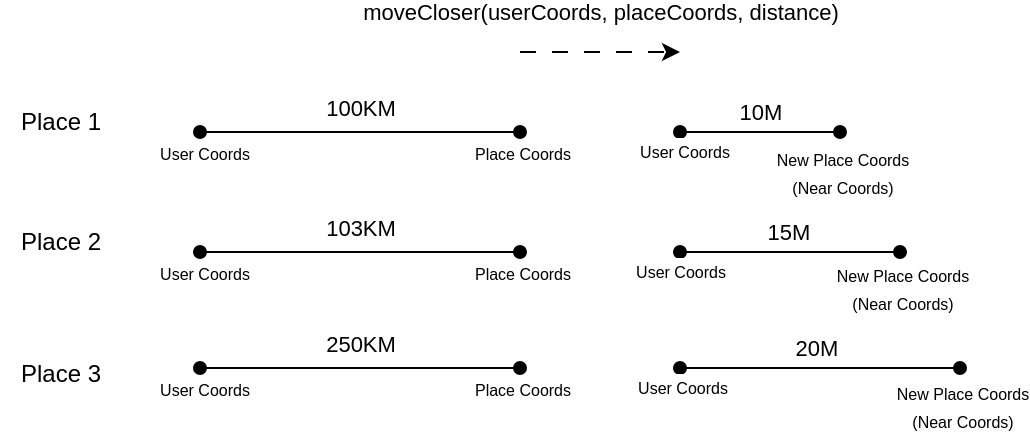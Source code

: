 <mxfile version="24.7.14">
  <diagram name="Page-1" id="0x5G_Dg7lYu9P7C7DuZz">
    <mxGraphModel dx="812" dy="456" grid="1" gridSize="10" guides="1" tooltips="1" connect="1" arrows="1" fold="1" page="1" pageScale="1" pageWidth="850" pageHeight="1100" math="0" shadow="0">
      <root>
        <mxCell id="0" />
        <mxCell id="1" parent="0" />
        <mxCell id="OoPwqm71YYaU8E5qXUv5-4" value="" style="endArrow=oval;html=1;rounded=0;startArrow=oval;startFill=1;endFill=1;" edge="1" parent="1">
          <mxGeometry width="50" height="50" relative="1" as="geometry">
            <mxPoint x="140" y="240" as="sourcePoint" />
            <mxPoint x="300" y="240" as="targetPoint" />
          </mxGeometry>
        </mxCell>
        <mxCell id="OoPwqm71YYaU8E5qXUv5-7" value="&lt;font style=&quot;font-size: 8px;&quot;&gt;User Coords&lt;/font&gt;" style="edgeLabel;html=1;align=center;verticalAlign=middle;resizable=0;points=[];" vertex="1" connectable="0" parent="OoPwqm71YYaU8E5qXUv5-4">
          <mxGeometry x="-0.705" relative="1" as="geometry">
            <mxPoint x="-22" y="10" as="offset" />
          </mxGeometry>
        </mxCell>
        <mxCell id="OoPwqm71YYaU8E5qXUv5-8" value="&lt;font style=&quot;font-size: 8px;&quot;&gt;Place Coords&lt;/font&gt;" style="edgeLabel;html=1;align=center;verticalAlign=middle;resizable=0;points=[];" vertex="1" connectable="0" parent="OoPwqm71YYaU8E5qXUv5-4">
          <mxGeometry x="0.268" y="1" relative="1" as="geometry">
            <mxPoint x="59" y="11" as="offset" />
          </mxGeometry>
        </mxCell>
        <mxCell id="OoPwqm71YYaU8E5qXUv5-9" value="100KM" style="edgeLabel;html=1;align=center;verticalAlign=middle;resizable=0;points=[];" vertex="1" connectable="0" parent="OoPwqm71YYaU8E5qXUv5-4">
          <mxGeometry x="0.067" relative="1" as="geometry">
            <mxPoint x="-6" y="-12" as="offset" />
          </mxGeometry>
        </mxCell>
        <mxCell id="OoPwqm71YYaU8E5qXUv5-5" value="" style="endArrow=oval;html=1;rounded=0;startArrow=oval;startFill=1;endFill=1;" edge="1" parent="1">
          <mxGeometry width="50" height="50" relative="1" as="geometry">
            <mxPoint x="380" y="240" as="sourcePoint" />
            <mxPoint x="460" y="240" as="targetPoint" />
          </mxGeometry>
        </mxCell>
        <mxCell id="OoPwqm71YYaU8E5qXUv5-13" value="10M" style="edgeLabel;html=1;align=center;verticalAlign=middle;resizable=0;points=[];" vertex="1" connectable="0" parent="OoPwqm71YYaU8E5qXUv5-5">
          <mxGeometry x="-0.063" y="2" relative="1" as="geometry">
            <mxPoint x="2" y="-8" as="offset" />
          </mxGeometry>
        </mxCell>
        <mxCell id="OoPwqm71YYaU8E5qXUv5-14" value="&lt;font style=&quot;font-size: 8px;&quot;&gt;User Coords&lt;/font&gt;" style="edgeLabel;html=1;align=center;verticalAlign=middle;resizable=0;points=[];" vertex="1" connectable="0" parent="OoPwqm71YYaU8E5qXUv5-5">
          <mxGeometry x="-0.524" y="2" relative="1" as="geometry">
            <mxPoint x="-17" y="11" as="offset" />
          </mxGeometry>
        </mxCell>
        <mxCell id="OoPwqm71YYaU8E5qXUv5-15" value="&lt;font style=&quot;font-size: 8px;&quot;&gt;New Place Coords&lt;/font&gt;&lt;div&gt;&lt;font style=&quot;font-size: 8px;&quot;&gt;(Near Coords)&lt;/font&gt;&lt;/div&gt;" style="edgeLabel;html=1;align=center;verticalAlign=middle;resizable=0;points=[];" vertex="1" connectable="0" parent="OoPwqm71YYaU8E5qXUv5-5">
          <mxGeometry x="0.607" y="-1" relative="1" as="geometry">
            <mxPoint x="16" y="19" as="offset" />
          </mxGeometry>
        </mxCell>
        <mxCell id="OoPwqm71YYaU8E5qXUv5-10" value="" style="endArrow=classic;html=1;rounded=0;dashed=1;dashPattern=8 8;" edge="1" parent="1">
          <mxGeometry width="50" height="50" relative="1" as="geometry">
            <mxPoint x="300" y="200" as="sourcePoint" />
            <mxPoint x="380" y="200" as="targetPoint" />
          </mxGeometry>
        </mxCell>
        <mxCell id="OoPwqm71YYaU8E5qXUv5-12" value="moveCloser(userCoords, placeCoords, distance)" style="edgeLabel;html=1;align=center;verticalAlign=middle;resizable=0;points=[];" vertex="1" connectable="0" parent="OoPwqm71YYaU8E5qXUv5-10">
          <mxGeometry x="-0.076" y="-1" relative="1" as="geometry">
            <mxPoint x="3" y="-21" as="offset" />
          </mxGeometry>
        </mxCell>
        <mxCell id="OoPwqm71YYaU8E5qXUv5-16" value="Place 1" style="text;html=1;align=center;verticalAlign=middle;resizable=0;points=[];autosize=1;strokeColor=none;fillColor=none;" vertex="1" parent="1">
          <mxGeometry x="40" y="220" width="60" height="30" as="geometry" />
        </mxCell>
        <mxCell id="OoPwqm71YYaU8E5qXUv5-17" value="" style="endArrow=oval;html=1;rounded=0;startArrow=oval;startFill=1;endFill=1;" edge="1" parent="1">
          <mxGeometry width="50" height="50" relative="1" as="geometry">
            <mxPoint x="140" y="300" as="sourcePoint" />
            <mxPoint x="300" y="300" as="targetPoint" />
          </mxGeometry>
        </mxCell>
        <mxCell id="OoPwqm71YYaU8E5qXUv5-18" value="&lt;font style=&quot;font-size: 8px;&quot;&gt;User Coords&lt;/font&gt;" style="edgeLabel;html=1;align=center;verticalAlign=middle;resizable=0;points=[];" vertex="1" connectable="0" parent="OoPwqm71YYaU8E5qXUv5-17">
          <mxGeometry x="-0.705" relative="1" as="geometry">
            <mxPoint x="-22" y="10" as="offset" />
          </mxGeometry>
        </mxCell>
        <mxCell id="OoPwqm71YYaU8E5qXUv5-19" value="&lt;font style=&quot;font-size: 8px;&quot;&gt;Place Coords&lt;/font&gt;" style="edgeLabel;html=1;align=center;verticalAlign=middle;resizable=0;points=[];" vertex="1" connectable="0" parent="OoPwqm71YYaU8E5qXUv5-17">
          <mxGeometry x="0.268" y="1" relative="1" as="geometry">
            <mxPoint x="59" y="11" as="offset" />
          </mxGeometry>
        </mxCell>
        <mxCell id="OoPwqm71YYaU8E5qXUv5-20" value="103KM" style="edgeLabel;html=1;align=center;verticalAlign=middle;resizable=0;points=[];" vertex="1" connectable="0" parent="OoPwqm71YYaU8E5qXUv5-17">
          <mxGeometry x="0.067" relative="1" as="geometry">
            <mxPoint x="-6" y="-12" as="offset" />
          </mxGeometry>
        </mxCell>
        <mxCell id="OoPwqm71YYaU8E5qXUv5-21" value="" style="endArrow=oval;html=1;rounded=0;startArrow=oval;startFill=1;endFill=1;" edge="1" parent="1">
          <mxGeometry width="50" height="50" relative="1" as="geometry">
            <mxPoint x="380" y="300" as="sourcePoint" />
            <mxPoint x="490" y="300" as="targetPoint" />
          </mxGeometry>
        </mxCell>
        <mxCell id="OoPwqm71YYaU8E5qXUv5-22" value="15M" style="edgeLabel;html=1;align=center;verticalAlign=middle;resizable=0;points=[];" vertex="1" connectable="0" parent="OoPwqm71YYaU8E5qXUv5-21">
          <mxGeometry x="-0.063" y="2" relative="1" as="geometry">
            <mxPoint x="2" y="-8" as="offset" />
          </mxGeometry>
        </mxCell>
        <mxCell id="OoPwqm71YYaU8E5qXUv5-23" value="&lt;font style=&quot;font-size: 8px;&quot;&gt;User Coords&lt;/font&gt;" style="edgeLabel;html=1;align=center;verticalAlign=middle;resizable=0;points=[];" vertex="1" connectable="0" parent="OoPwqm71YYaU8E5qXUv5-21">
          <mxGeometry x="-0.524" y="2" relative="1" as="geometry">
            <mxPoint x="-26" y="11" as="offset" />
          </mxGeometry>
        </mxCell>
        <mxCell id="OoPwqm71YYaU8E5qXUv5-24" value="&lt;font style=&quot;font-size: 8px;&quot;&gt;New Place Coords&lt;/font&gt;&lt;div&gt;&lt;font style=&quot;font-size: 8px;&quot;&gt;(Near Coords)&lt;/font&gt;&lt;/div&gt;" style="edgeLabel;html=1;align=center;verticalAlign=middle;resizable=0;points=[];" vertex="1" connectable="0" parent="OoPwqm71YYaU8E5qXUv5-21">
          <mxGeometry x="0.607" y="-1" relative="1" as="geometry">
            <mxPoint x="22" y="17" as="offset" />
          </mxGeometry>
        </mxCell>
        <mxCell id="OoPwqm71YYaU8E5qXUv5-25" value="Place 2" style="text;html=1;align=center;verticalAlign=middle;resizable=0;points=[];autosize=1;strokeColor=none;fillColor=none;" vertex="1" parent="1">
          <mxGeometry x="40" y="280" width="60" height="30" as="geometry" />
        </mxCell>
        <mxCell id="OoPwqm71YYaU8E5qXUv5-26" value="" style="endArrow=oval;html=1;rounded=0;startArrow=oval;startFill=1;endFill=1;" edge="1" parent="1">
          <mxGeometry width="50" height="50" relative="1" as="geometry">
            <mxPoint x="140" y="358" as="sourcePoint" />
            <mxPoint x="300" y="358" as="targetPoint" />
          </mxGeometry>
        </mxCell>
        <mxCell id="OoPwqm71YYaU8E5qXUv5-27" value="&lt;font style=&quot;font-size: 8px;&quot;&gt;User Coords&lt;/font&gt;" style="edgeLabel;html=1;align=center;verticalAlign=middle;resizable=0;points=[];" vertex="1" connectable="0" parent="OoPwqm71YYaU8E5qXUv5-26">
          <mxGeometry x="-0.705" relative="1" as="geometry">
            <mxPoint x="-22" y="10" as="offset" />
          </mxGeometry>
        </mxCell>
        <mxCell id="OoPwqm71YYaU8E5qXUv5-28" value="&lt;font style=&quot;font-size: 8px;&quot;&gt;Place Coords&lt;/font&gt;" style="edgeLabel;html=1;align=center;verticalAlign=middle;resizable=0;points=[];" vertex="1" connectable="0" parent="OoPwqm71YYaU8E5qXUv5-26">
          <mxGeometry x="0.268" y="1" relative="1" as="geometry">
            <mxPoint x="59" y="11" as="offset" />
          </mxGeometry>
        </mxCell>
        <mxCell id="OoPwqm71YYaU8E5qXUv5-29" value="250KM" style="edgeLabel;html=1;align=center;verticalAlign=middle;resizable=0;points=[];" vertex="1" connectable="0" parent="OoPwqm71YYaU8E5qXUv5-26">
          <mxGeometry x="0.067" relative="1" as="geometry">
            <mxPoint x="-6" y="-12" as="offset" />
          </mxGeometry>
        </mxCell>
        <mxCell id="OoPwqm71YYaU8E5qXUv5-30" value="" style="endArrow=oval;html=1;rounded=0;startArrow=oval;startFill=1;endFill=1;" edge="1" parent="1">
          <mxGeometry width="50" height="50" relative="1" as="geometry">
            <mxPoint x="380" y="358" as="sourcePoint" />
            <mxPoint x="520" y="358" as="targetPoint" />
          </mxGeometry>
        </mxCell>
        <mxCell id="OoPwqm71YYaU8E5qXUv5-31" value="20M" style="edgeLabel;html=1;align=center;verticalAlign=middle;resizable=0;points=[];" vertex="1" connectable="0" parent="OoPwqm71YYaU8E5qXUv5-30">
          <mxGeometry x="-0.063" y="2" relative="1" as="geometry">
            <mxPoint x="2" y="-8" as="offset" />
          </mxGeometry>
        </mxCell>
        <mxCell id="OoPwqm71YYaU8E5qXUv5-32" value="&lt;font style=&quot;font-size: 8px;&quot;&gt;User Coords&lt;/font&gt;" style="edgeLabel;html=1;align=center;verticalAlign=middle;resizable=0;points=[];" vertex="1" connectable="0" parent="OoPwqm71YYaU8E5qXUv5-30">
          <mxGeometry x="-0.524" y="2" relative="1" as="geometry">
            <mxPoint x="-33" y="11" as="offset" />
          </mxGeometry>
        </mxCell>
        <mxCell id="OoPwqm71YYaU8E5qXUv5-33" value="&lt;font style=&quot;font-size: 8px;&quot;&gt;New Place Coords&lt;/font&gt;&lt;div&gt;&lt;font style=&quot;font-size: 8px;&quot;&gt;(Near Coords)&lt;/font&gt;&lt;/div&gt;" style="edgeLabel;html=1;align=center;verticalAlign=middle;resizable=0;points=[];" vertex="1" connectable="0" parent="OoPwqm71YYaU8E5qXUv5-30">
          <mxGeometry x="0.607" y="-1" relative="1" as="geometry">
            <mxPoint x="28" y="18" as="offset" />
          </mxGeometry>
        </mxCell>
        <mxCell id="OoPwqm71YYaU8E5qXUv5-34" value="Place 3" style="text;html=1;align=center;verticalAlign=middle;resizable=0;points=[];autosize=1;strokeColor=none;fillColor=none;" vertex="1" parent="1">
          <mxGeometry x="40" y="346" width="60" height="30" as="geometry" />
        </mxCell>
      </root>
    </mxGraphModel>
  </diagram>
</mxfile>
